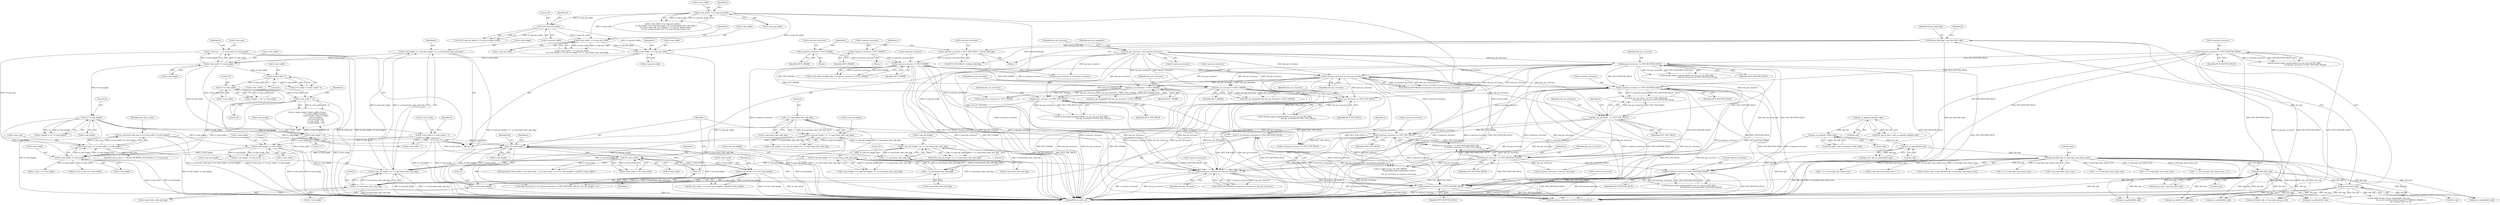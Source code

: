 digraph "0_FFmpeg_29ffeef5e73b8f41ff3a3f2242d356759c66f91f@API" {
"1001973" [label="(Call,av_assert1(h->mb_num == h->mb_width * h->mb_height))"];
"1001974" [label="(Call,h->mb_num == h->mb_width * h->mb_height)"];
"1000675" [label="(Call,h->mb_num    = h->mb_width * h->mb_height)"];
"1000679" [label="(Call,h->mb_width * h->mb_height)"];
"1000649" [label="(Call,h->mb_width  = h->sps.mb_width)"];
"1000610" [label="(Call,h->mb_width  != h->sps.mb_width)"];
"1000398" [label="(Call,h->mb_width  != h->sps.mb_width)"];
"1000541" [label="(Call,16*h->sps.mb_width)"];
"1000658" [label="(Call,h->mb_height = h->sps.mb_height * (2 - h->sps.frame_mbs_only_flag))"];
"1000662" [label="(Call,h->sps.mb_height * (2 - h->sps.frame_mbs_only_flag))"];
"1000623" [label="(Call,h->sps.mb_height * (2 - h->sps.frame_mbs_only_flag))"];
"1000557" [label="(Call,h->sps.mb_height * (2 - h->sps.frame_mbs_only_flag))"];
"1000412" [label="(Call,h->sps.mb_height * (2 - h->sps.frame_mbs_only_flag))"];
"1000418" [label="(Call,2 - h->sps.frame_mbs_only_flag)"];
"1000563" [label="(Call,2 - h->sps.frame_mbs_only_flag)"];
"1000629" [label="(Call,2 - h->sps.frame_mbs_only_flag)"];
"1000668" [label="(Call,2 - h->sps.frame_mbs_only_flag)"];
"1001978" [label="(Call,h->mb_width * h->mb_height)"];
"1001677" [label="(Call,h->mb_width  * 16)"];
"1000719" [label="(Call,16 * h->mb_width)"];
"1000699" [label="(Call,h->mb_width * 4)"];
"1000728" [label="(Call,16 * h->mb_height)"];
"1001896" [label="(Call,h->mb_height * h->mb_stride)"];
"1001682" [label="(Call,h->mb_height * 16)"];
"1000686" [label="(Call,h->mb_stride = h->mb_width + 1)"];
"1001850" [label="(Call,i<h->mb_height)"];
"1001855" [label="(Call,i++)"];
"1001862" [label="(Call,i*h->mb_stride)"];
"1001870" [label="(Call,h->mb_stride - (i+1==h->mb_height))"];
"1001874" [label="(Call,i+1==h->mb_height)"];
"1001843" [label="(Call,i = (h->picture_structure == PICT_BOTTOM_FIELD))"];
"1001845" [label="(Call,h->picture_structure == PICT_BOTTOM_FIELD)"];
"1001387" [label="(Call,h->picture_structure == PICT_BOTTOM_FIELD)"];
"1001115" [label="(Call,h->picture_structure != PICT_FRAME)"];
"1001043" [label="(Call,h->picture_structure = PICT_FRAME)"];
"1001097" [label="(Call,h->picture_structure = PICT_FRAME)"];
"1001088" [label="(Call,h->picture_structure = PICT_TOP_FIELD + bottom_field_flag)"];
"1001081" [label="(Call,bottom_field_flag = get_bits1(&h->gb))"];
"1001083" [label="(Call,get_bits1(&h->gb))"];
"1001073" [label="(Call,get_bits1(&h->gb))"];
"1000997" [label="(Call,get_bits(&h->gb, h->sps.log2_max_frame_num))"];
"1000300" [label="(Call,get_ue_golomb(&h->gb))"];
"1000230" [label="(Call,get_ue_golomb_31(&h->gb))"];
"1000168" [label="(Call,get_ue_golomb_long(&h->gb))"];
"1001321" [label="(Call,h->picture_structure == last_pic_structure)"];
"1001017" [label="(Call,last_pic_structure = h0->picture_structure)"];
"1001313" [label="(Call,last_pic_structure == PICT_BOTTOM_FIELD)"];
"1000218" [label="(Call,h->picture_structure == PICT_BOTTOM_FIELD)"];
"1001743" [label="(Call,h->picture_structure == last_pic_structure)"];
"1001396" [label="(Call,h->picture_structure == PICT_TOP_FIELD)"];
"1001384" [label="(Call,last_pic_structure   == PICT_TOP_FIELD)"];
"1001331" [label="(Call,last_pic_structure != PICT_FRAME)"];
"1001363" [label="(Call,last_pic_structure != PICT_FRAME)"];
"1001343" [label="(Call,last_pic_structure == PICT_TOP_FIELD)"];
"1001393" [label="(Call,last_pic_structure   == PICT_BOTTOM_FIELD)"];
"1001375" [label="(Call,last_pic_structure == PICT_TOP_FIELD)"];
"1001781" [label="(Call,h0->picture_structure==PICT_BOTTOM_FIELD)"];
"1001096" [label="(Block,)"];
"1001208" [label="(Call,1 << h->sps.log2_max_frame_num)"];
"1001677" [label="(Call,h->mb_width  * 16)"];
"1000720" [label="(Literal,16)"];
"1000695" [label="(Call,h->b_stride = h->mb_width * 4)"];
"1001082" [label="(Identifier,bottom_field_flag)"];
"1002195" [label="(Call,get_se_golomb(&h->gb))"];
"1001982" [label="(Call,h->mb_height)"];
"1001084" [label="(Call,&h->gb)"];
"1000997" [label="(Call,get_bits(&h->gb, h->sps.log2_max_frame_num))"];
"1000542" [label="(Literal,16)"];
"1001104" [label="(Identifier,h)"];
"1002411" [label="(Call,ff_h264_decode_ref_pic_marking(h0, &h->gb,\n                                             !(h->avctx->active_thread_type & FF_THREAD_FRAME) ||\n                                             h0->current_slice == 0))"];
"1001979" [label="(Call,h->mb_width)"];
"1000690" [label="(Call,h->mb_width + 1)"];
"1000662" [label="(Call,h->sps.mb_height * (2 - h->sps.frame_mbs_only_flag))"];
"1000621" [label="(Identifier,h)"];
"1001044" [label="(Call,h->picture_structure)"];
"1001437" [label="(Call,h->picture_structure = last_pic_structure)"];
"1000649" [label="(Call,h->mb_width  = h->sps.mb_width)"];
"1000660" [label="(Identifier,h)"];
"1000558" [label="(Call,h->sps.mb_height)"];
"1002109" [label="(Call,h->sps.log2_max_frame_num + 1)"];
"1001129" [label="(Call,last_pic_structure != h->picture_structure)"];
"1001344" [label="(Identifier,last_pic_structure)"];
"1001744" [label="(Call,h->picture_structure)"];
"1000998" [label="(Call,&h->gb)"];
"1000610" [label="(Call,h->mb_width  != h->sps.mb_width)"];
"1001317" [label="(Call,!FIELD_PICTURE(h) || h->picture_structure == last_pic_structure)"];
"1001325" [label="(Identifier,last_pic_structure)"];
"1000663" [label="(Call,h->sps.mb_height)"];
"1001857" [label="(Call,memset(h->slice_table + i*h->mb_stride, -1, (h->mb_stride - (i+1==h->mb_height)) * sizeof(*h->slice_table)))"];
"1001385" [label="(Identifier,last_pic_structure)"];
"1000624" [label="(Call,h->sps.mb_height)"];
"1001092" [label="(Call,PICT_TOP_FIELD + bottom_field_flag)"];
"1001686" [label="(Literal,16)"];
"1000688" [label="(Identifier,h)"];
"1001743" [label="(Call,h->picture_structure == last_pic_structure)"];
"1001305" [label="(Call,ff_thread_report_progress(&h0->cur_pic_ptr->tf, INT_MAX,\n                                           last_pic_structure == PICT_BOTTOM_FIELD))"];
"1001314" [label="(Identifier,last_pic_structure)"];
"1000609" [label="(Call,h->mb_width  != h->sps.mb_width\n                     || h->mb_height != h->sps.mb_height * (2 - h->sps.frame_mbs_only_flag))"];
"1000683" [label="(Call,h->mb_height)"];
"1001113" [label="(Identifier,h)"];
"1001088" [label="(Call,h->picture_structure = PICT_TOP_FIELD + bottom_field_flag)"];
"1000408" [label="(Call,h->mb_height != h->sps.mb_height * (2 - h->sps.frame_mbs_only_flag))"];
"1000218" [label="(Call,h->picture_structure == PICT_BOTTOM_FIELD)"];
"1001896" [label="(Call,h->mb_height * h->mb_stride)"];
"1001844" [label="(Identifier,i)"];
"1000729" [label="(Literal,16)"];
"1001083" [label="(Call,get_bits1(&h->gb))"];
"1001973" [label="(Call,av_assert1(h->mb_num == h->mb_width * h->mb_height))"];
"1000301" [label="(Call,&h->gb)"];
"1000659" [label="(Call,h->mb_height)"];
"1000298" [label="(Call,pps_id = get_ue_golomb(&h->gb))"];
"1000169" [label="(Call,&h->gb)"];
"1000398" [label="(Call,h->mb_width  != h->sps.mb_width)"];
"1001878" [label="(Call,h->mb_height)"];
"1001313" [label="(Call,last_pic_structure == PICT_BOTTOM_FIELD)"];
"1000397" [label="(Call,h->mb_width  != h->sps.mb_width ||\n            h->mb_height != h->sps.mb_height * (2 - h->sps.frame_mbs_only_flag) ||\n            h->avctx->bits_per_raw_sample != h->sps.bit_depth_luma ||\n            h->cur_chroma_format_idc != h->sps.chroma_format_idc)"];
"1002058" [label="(Call,h->mb_y < h->mb_height)"];
"1001363" [label="(Call,last_pic_structure != PICT_FRAME)"];
"1003331" [label="(Call,h->picture_structure == PICT_TOP_FIELD)"];
"1002066" [label="(Call,h->picture_structure == PICT_FRAME)"];
"1000614" [label="(Call,h->sps.mb_width)"];
"1002017" [label="(Call,first_mb_in_slice % h->mb_width)"];
"1001875" [label="(Call,i+1)"];
"1003435" [label="(MethodReturn,static int)"];
"1000993" [label="(Call,h->frame_num = get_bits(&h->gb, h->sps.log2_max_frame_num))"];
"1001111" [label="(Call,h->mb_field_decoding_flag = h->picture_structure != PICT_FRAME)"];
"1001846" [label="(Call,h->picture_structure)"];
"1001785" [label="(Identifier,PICT_BOTTOM_FIELD)"];
"1001080" [label="(Block,)"];
"1001850" [label="(Call,i<h->mb_height)"];
"1001321" [label="(Call,h->picture_structure == last_pic_structure)"];
"1001328" [label="(Call,!last_pic_droppable && last_pic_structure != PICT_FRAME)"];
"1000724" [label="(Call,h->height = 16 * h->mb_height)"];
"1001897" [label="(Call,h->mb_height)"];
"1001397" [label="(Call,h->picture_structure)"];
"1001903" [label="(Literal,1)"];
"1001842" [label="(ControlStructure,for(i = (h->picture_structure == PICT_BOTTOM_FIELD); i<h->mb_height; i++))"];
"1001781" [label="(Call,h0->picture_structure==PICT_BOTTOM_FIELD)"];
"1001101" [label="(Identifier,PICT_FRAME)"];
"1001479" [label="(Call,1 << h->sps.log2_max_frame_num)"];
"1001989" [label="(Identifier,first_mb_in_slice)"];
"1000653" [label="(Call,h->sps.mb_width)"];
"1001331" [label="(Call,last_pic_structure != PICT_FRAME)"];
"1001392" [label="(Call,last_pic_structure   == PICT_BOTTOM_FIELD &&\n                           h->picture_structure == PICT_TOP_FIELD)"];
"1001858" [label="(Call,h->slice_table + i*h->mb_stride)"];
"1001386" [label="(Identifier,PICT_TOP_FIELD)"];
"1000619" [label="(Call,h->mb_height != h->sps.mb_height * (2 - h->sps.frame_mbs_only_flag))"];
"1000631" [label="(Call,h->sps.frame_mbs_only_flag)"];
"1001343" [label="(Call,last_pic_structure == PICT_TOP_FIELD)"];
"1002122" [label="(Call,get_ue_golomb(&h->gb))"];
"1001388" [label="(Call,h->picture_structure)"];
"1000127" [label="(Block,)"];
"1000413" [label="(Call,h->sps.mb_height)"];
"1000670" [label="(Call,h->sps.frame_mbs_only_flag)"];
"1001683" [label="(Call,h->mb_height)"];
"1001852" [label="(Call,h->mb_height)"];
"1001002" [label="(Call,h->sps.log2_max_frame_num)"];
"1000402" [label="(Call,h->sps.mb_width)"];
"1000668" [label="(Call,2 - h->sps.frame_mbs_only_flag)"];
"1000719" [label="(Call,16 * h->mb_width)"];
"1000399" [label="(Call,h->mb_width)"];
"1000540" [label="(Call,16*h->sps.mb_width != h->avctx->coded_width)"];
"1001884" [label="(Identifier,h)"];
"1000230" [label="(Call,get_ue_golomb_31(&h->gb))"];
"1001023" [label="(Identifier,last_pic_droppable)"];
"1001377" [label="(Identifier,PICT_TOP_FIELD)"];
"1001322" [label="(Call,h->picture_structure)"];
"1001739" [label="(Call,!FIELD_PICTURE(h) || h->picture_structure == last_pic_structure)"];
"1001911" [label="(Identifier,h0)"];
"1000611" [label="(Call,h->mb_width)"];
"1001119" [label="(Identifier,PICT_FRAME)"];
"1000679" [label="(Call,h->mb_width * h->mb_height)"];
"1001396" [label="(Call,h->picture_structure == PICT_TOP_FIELD)"];
"1001773" [label="(Call,ff_thread_report_progress(&h0->cur_pic_ptr->tf, INT_MAX,\n                                              h0->picture_structure==PICT_BOTTOM_FIELD))"];
"1001782" [label="(Call,h0->picture_structure)"];
"1001395" [label="(Identifier,PICT_BOTTOM_FIELD)"];
"1001864" [label="(Call,h->mb_stride)"];
"1000658" [label="(Call,h->mb_height = h->sps.mb_height * (2 - h->sps.frame_mbs_only_flag))"];
"1000677" [label="(Identifier,h)"];
"1000630" [label="(Literal,2)"];
"1001097" [label="(Call,h->picture_structure = PICT_FRAME)"];
"1000550" [label="(Identifier,h)"];
"1001018" [label="(Identifier,last_pic_structure)"];
"1001870" [label="(Call,h->mb_stride - (i+1==h->mb_height))"];
"1000669" [label="(Literal,2)"];
"1000623" [label="(Call,h->sps.mb_height * (2 - h->sps.frame_mbs_only_flag))"];
"1001043" [label="(Call,h->picture_structure = PICT_FRAME)"];
"1001398" [label="(Identifier,h)"];
"1001849" [label="(Identifier,PICT_BOTTOM_FIELD)"];
"1001856" [label="(Identifier,i)"];
"1001391" [label="(Identifier,PICT_BOTTOM_FIELD)"];
"1001871" [label="(Call,h->mb_stride)"];
"1000219" [label="(Call,h->picture_structure)"];
"1001375" [label="(Call,last_pic_structure == PICT_TOP_FIELD)"];
"1001987" [label="(Call,first_mb_in_slice << FIELD_OR_MBAFF_PICTURE(h) >= h->mb_num)"];
"1000686" [label="(Call,h->mb_stride = h->mb_width + 1)"];
"1001360" [label="(Call,!last_pic_droppable && last_pic_structure != PICT_FRAME)"];
"1000700" [label="(Call,h->mb_width)"];
"1001862" [label="(Call,i*h->mb_stride)"];
"1002502" [label="(Call,get_ue_golomb_31(&h->gb))"];
"1001400" [label="(Identifier,PICT_TOP_FIELD)"];
"1000730" [label="(Call,h->mb_height)"];
"1001017" [label="(Call,last_pic_structure = h0->picture_structure)"];
"1000728" [label="(Call,16 * h->mb_height)"];
"1001895" [label="(Call,h->mb_height * h->mb_stride - 1)"];
"1001860" [label="(Identifier,h)"];
"1002538" [label="(Call,get_se_golomb(&h->gb))"];
"1001333" [label="(Identifier,PICT_FRAME)"];
"1000166" [label="(Call,first_mb_in_slice = get_ue_golomb_long(&h->gb))"];
"1000412" [label="(Call,h->sps.mb_height * (2 - h->sps.frame_mbs_only_flag))"];
"1000418" [label="(Call,2 - h->sps.frame_mbs_only_flag)"];
"1001684" [label="(Identifier,h)"];
"1001869" [label="(Call,(h->mb_stride - (i+1==h->mb_height)) * sizeof(*h->slice_table))"];
"1001843" [label="(Call,i = (h->picture_structure == PICT_BOTTOM_FIELD))"];
"1001747" [label="(Identifier,last_pic_structure)"];
"1001115" [label="(Call,h->picture_structure != PICT_FRAME)"];
"1001845" [label="(Call,h->picture_structure == PICT_BOTTOM_FIELD)"];
"1001089" [label="(Call,h->picture_structure)"];
"1000543" [label="(Call,h->sps.mb_width)"];
"1001393" [label="(Call,last_pic_structure   == PICT_BOTTOM_FIELD)"];
"1002140" [label="(Call,get_bits(&h->gb, h->sps.log2_max_poc_lsb))"];
"1000541" [label="(Call,16*h->sps.mb_width)"];
"1001855" [label="(Call,i++)"];
"1001071" [label="(Call,field_pic_flag = get_bits1(&h->gb))"];
"1000675" [label="(Call,h->mb_num    = h->mb_width * h->mb_height)"];
"1000300" [label="(Call,get_ue_golomb(&h->gb))"];
"1001556" [label="(Call,1 << h->sps.log2_max_frame_num)"];
"1001073" [label="(Call,get_bits1(&h->gb))"];
"1002083" [label="(Call,1 << h->sps.log2_max_frame_num)"];
"1000721" [label="(Call,h->mb_width)"];
"1001090" [label="(Identifier,h)"];
"1001387" [label="(Call,h->picture_structure == PICT_BOTTOM_FIELD)"];
"1001394" [label="(Identifier,last_pic_structure)"];
"1001384" [label="(Call,last_pic_structure   == PICT_TOP_FIELD)"];
"1001116" [label="(Call,h->picture_structure)"];
"1001081" [label="(Call,bottom_field_flag = get_bits1(&h->gb))"];
"1000555" [label="(Call,16*h->sps.mb_height * (2 - h->sps.frame_mbs_only_flag))"];
"1001974" [label="(Call,h->mb_num == h->mb_width * h->mb_height)"];
"1000420" [label="(Call,h->sps.frame_mbs_only_flag)"];
"1001641" [label="(Call,av_image_copy(h->short_ref[0]->f.data,\n                                  h->short_ref[0]->f.linesize,\n                                  (const uint8_t **)prev->f.data,\n                                  prev->f.linesize,\n                                  h->avctx->pix_fmt,\n                                  h->mb_width  * 16,\n                                  h->mb_height * 16))"];
"1001042" [label="(Block,)"];
"1000699" [label="(Call,h->mb_width * 4)"];
"1000231" [label="(Call,&h->gb)"];
"1000557" [label="(Call,h->sps.mb_height * (2 - h->sps.frame_mbs_only_flag))"];
"1001389" [label="(Identifier,h)"];
"1001098" [label="(Call,h->picture_structure)"];
"1000228" [label="(Call,slice_type = get_ue_golomb_31(&h->gb))"];
"1001365" [label="(Identifier,PICT_FRAME)"];
"1001975" [label="(Call,h->mb_num)"];
"1001863" [label="(Identifier,i)"];
"1002107" [label="(Call,1 << (h->sps.log2_max_frame_num + 1))"];
"1001376" [label="(Identifier,last_pic_structure)"];
"1001978" [label="(Call,h->mb_width * h->mb_height)"];
"1000680" [label="(Call,h->mb_width)"];
"1000687" [label="(Call,h->mb_stride)"];
"1001874" [label="(Call,i+1==h->mb_height)"];
"1000715" [label="(Call,h->width  = 16 * h->mb_width)"];
"1001851" [label="(Identifier,i)"];
"1000676" [label="(Call,h->mb_num)"];
"1001364" [label="(Identifier,last_pic_structure)"];
"1000210" [label="(Call,ff_thread_report_progress(&h->cur_pic_ptr->tf, INT_MAX,\n                                          h->picture_structure == PICT_BOTTOM_FIELD))"];
"1000410" [label="(Identifier,h)"];
"1000563" [label="(Call,2 - h->sps.frame_mbs_only_flag)"];
"1000222" [label="(Identifier,PICT_BOTTOM_FIELD)"];
"1000703" [label="(Literal,4)"];
"1001074" [label="(Call,&h->gb)"];
"1001682" [label="(Call,h->mb_height * 16)"];
"1001047" [label="(Identifier,PICT_FRAME)"];
"1001367" [label="(Call,ff_thread_report_progress(&h0->cur_pic_ptr->tf, INT_MAX,\n                                                   last_pic_structure == PICT_TOP_FIELD))"];
"1000650" [label="(Call,h->mb_width)"];
"1001402" [label="(Call,av_log(h->avctx, AV_LOG_ERROR,\n                               \"Invalid field mode combination %d/%d\n\",\n                               last_pic_structure, h->picture_structure))"];
"1002248" [label="(Call,get_ue_golomb(&h->gb))"];
"1001335" [label="(Call,ff_thread_report_progress(&h0->cur_pic_ptr->tf, INT_MAX,\n                                               last_pic_structure == PICT_TOP_FIELD))"];
"1002039" [label="(Call,h->picture_structure == PICT_BOTTOM_FIELD)"];
"1000419" [label="(Literal,2)"];
"1000629" [label="(Call,2 - h->sps.frame_mbs_only_flag)"];
"1001332" [label="(Identifier,last_pic_structure)"];
"1001681" [label="(Literal,16)"];
"1001900" [label="(Call,h->mb_stride)"];
"1001678" [label="(Call,h->mb_width)"];
"1000168" [label="(Call,get_ue_golomb_long(&h->gb))"];
"1001383" [label="(Call,last_pic_structure   == PICT_TOP_FIELD &&\n                           h->picture_structure == PICT_BOTTOM_FIELD)"];
"1000697" [label="(Identifier,h)"];
"1000564" [label="(Literal,2)"];
"1001315" [label="(Identifier,PICT_BOTTOM_FIELD)"];
"1001019" [label="(Call,h0->picture_structure)"];
"1000565" [label="(Call,h->sps.frame_mbs_only_flag)"];
"1001345" [label="(Identifier,PICT_TOP_FIELD)"];
"1001973" -> "1000127"  [label="AST: "];
"1001973" -> "1001974"  [label="CFG: "];
"1001974" -> "1001973"  [label="AST: "];
"1001989" -> "1001973"  [label="CFG: "];
"1001973" -> "1003435"  [label="DDG: h->mb_num == h->mb_width * h->mb_height"];
"1001973" -> "1003435"  [label="DDG: av_assert1(h->mb_num == h->mb_width * h->mb_height)"];
"1001974" -> "1001973"  [label="DDG: h->mb_num"];
"1001974" -> "1001973"  [label="DDG: h->mb_width * h->mb_height"];
"1001974" -> "1001978"  [label="CFG: "];
"1001975" -> "1001974"  [label="AST: "];
"1001978" -> "1001974"  [label="AST: "];
"1001974" -> "1003435"  [label="DDG: h->mb_width * h->mb_height"];
"1000675" -> "1001974"  [label="DDG: h->mb_num"];
"1001978" -> "1001974"  [label="DDG: h->mb_width"];
"1001978" -> "1001974"  [label="DDG: h->mb_height"];
"1001974" -> "1001987"  [label="DDG: h->mb_num"];
"1000675" -> "1000127"  [label="AST: "];
"1000675" -> "1000679"  [label="CFG: "];
"1000676" -> "1000675"  [label="AST: "];
"1000679" -> "1000675"  [label="AST: "];
"1000688" -> "1000675"  [label="CFG: "];
"1000675" -> "1003435"  [label="DDG: h->mb_num"];
"1000675" -> "1003435"  [label="DDG: h->mb_width * h->mb_height"];
"1000679" -> "1000675"  [label="DDG: h->mb_width"];
"1000679" -> "1000675"  [label="DDG: h->mb_height"];
"1000679" -> "1000683"  [label="CFG: "];
"1000680" -> "1000679"  [label="AST: "];
"1000683" -> "1000679"  [label="AST: "];
"1000649" -> "1000679"  [label="DDG: h->mb_width"];
"1000658" -> "1000679"  [label="DDG: h->mb_height"];
"1000679" -> "1000686"  [label="DDG: h->mb_width"];
"1000679" -> "1000690"  [label="DDG: h->mb_width"];
"1000679" -> "1000699"  [label="DDG: h->mb_width"];
"1000679" -> "1000728"  [label="DDG: h->mb_height"];
"1000649" -> "1000127"  [label="AST: "];
"1000649" -> "1000653"  [label="CFG: "];
"1000650" -> "1000649"  [label="AST: "];
"1000653" -> "1000649"  [label="AST: "];
"1000660" -> "1000649"  [label="CFG: "];
"1000649" -> "1003435"  [label="DDG: h->sps.mb_width"];
"1000610" -> "1000649"  [label="DDG: h->sps.mb_width"];
"1000398" -> "1000649"  [label="DDG: h->sps.mb_width"];
"1000541" -> "1000649"  [label="DDG: h->sps.mb_width"];
"1000610" -> "1000609"  [label="AST: "];
"1000610" -> "1000614"  [label="CFG: "];
"1000611" -> "1000610"  [label="AST: "];
"1000614" -> "1000610"  [label="AST: "];
"1000621" -> "1000610"  [label="CFG: "];
"1000609" -> "1000610"  [label="CFG: "];
"1000610" -> "1000609"  [label="DDG: h->mb_width"];
"1000610" -> "1000609"  [label="DDG: h->sps.mb_width"];
"1000398" -> "1000610"  [label="DDG: h->mb_width"];
"1000541" -> "1000610"  [label="DDG: h->sps.mb_width"];
"1000398" -> "1000397"  [label="AST: "];
"1000398" -> "1000402"  [label="CFG: "];
"1000399" -> "1000398"  [label="AST: "];
"1000402" -> "1000398"  [label="AST: "];
"1000410" -> "1000398"  [label="CFG: "];
"1000397" -> "1000398"  [label="CFG: "];
"1000398" -> "1003435"  [label="DDG: h->sps.mb_width"];
"1000398" -> "1003435"  [label="DDG: h->mb_width"];
"1000398" -> "1000397"  [label="DDG: h->mb_width"];
"1000398" -> "1000397"  [label="DDG: h->sps.mb_width"];
"1000398" -> "1000541"  [label="DDG: h->sps.mb_width"];
"1000541" -> "1000540"  [label="AST: "];
"1000541" -> "1000543"  [label="CFG: "];
"1000542" -> "1000541"  [label="AST: "];
"1000543" -> "1000541"  [label="AST: "];
"1000550" -> "1000541"  [label="CFG: "];
"1000541" -> "1000540"  [label="DDG: 16"];
"1000541" -> "1000540"  [label="DDG: h->sps.mb_width"];
"1000658" -> "1000127"  [label="AST: "];
"1000658" -> "1000662"  [label="CFG: "];
"1000659" -> "1000658"  [label="AST: "];
"1000662" -> "1000658"  [label="AST: "];
"1000677" -> "1000658"  [label="CFG: "];
"1000658" -> "1003435"  [label="DDG: h->sps.mb_height * (2 - h->sps.frame_mbs_only_flag)"];
"1000662" -> "1000658"  [label="DDG: h->sps.mb_height"];
"1000662" -> "1000658"  [label="DDG: 2 - h->sps.frame_mbs_only_flag"];
"1000662" -> "1000668"  [label="CFG: "];
"1000663" -> "1000662"  [label="AST: "];
"1000668" -> "1000662"  [label="AST: "];
"1000662" -> "1003435"  [label="DDG: h->sps.mb_height"];
"1000662" -> "1003435"  [label="DDG: 2 - h->sps.frame_mbs_only_flag"];
"1000623" -> "1000662"  [label="DDG: h->sps.mb_height"];
"1000557" -> "1000662"  [label="DDG: h->sps.mb_height"];
"1000412" -> "1000662"  [label="DDG: h->sps.mb_height"];
"1000668" -> "1000662"  [label="DDG: 2"];
"1000668" -> "1000662"  [label="DDG: h->sps.frame_mbs_only_flag"];
"1000623" -> "1000619"  [label="AST: "];
"1000623" -> "1000629"  [label="CFG: "];
"1000624" -> "1000623"  [label="AST: "];
"1000629" -> "1000623"  [label="AST: "];
"1000619" -> "1000623"  [label="CFG: "];
"1000623" -> "1000619"  [label="DDG: h->sps.mb_height"];
"1000623" -> "1000619"  [label="DDG: 2 - h->sps.frame_mbs_only_flag"];
"1000557" -> "1000623"  [label="DDG: h->sps.mb_height"];
"1000629" -> "1000623"  [label="DDG: 2"];
"1000629" -> "1000623"  [label="DDG: h->sps.frame_mbs_only_flag"];
"1000557" -> "1000555"  [label="AST: "];
"1000557" -> "1000563"  [label="CFG: "];
"1000558" -> "1000557"  [label="AST: "];
"1000563" -> "1000557"  [label="AST: "];
"1000555" -> "1000557"  [label="CFG: "];
"1000557" -> "1000555"  [label="DDG: h->sps.mb_height"];
"1000557" -> "1000555"  [label="DDG: 2 - h->sps.frame_mbs_only_flag"];
"1000412" -> "1000557"  [label="DDG: h->sps.mb_height"];
"1000563" -> "1000557"  [label="DDG: 2"];
"1000563" -> "1000557"  [label="DDG: h->sps.frame_mbs_only_flag"];
"1000412" -> "1000408"  [label="AST: "];
"1000412" -> "1000418"  [label="CFG: "];
"1000413" -> "1000412"  [label="AST: "];
"1000418" -> "1000412"  [label="AST: "];
"1000408" -> "1000412"  [label="CFG: "];
"1000412" -> "1003435"  [label="DDG: h->sps.mb_height"];
"1000412" -> "1003435"  [label="DDG: 2 - h->sps.frame_mbs_only_flag"];
"1000412" -> "1000408"  [label="DDG: h->sps.mb_height"];
"1000412" -> "1000408"  [label="DDG: 2 - h->sps.frame_mbs_only_flag"];
"1000418" -> "1000412"  [label="DDG: 2"];
"1000418" -> "1000412"  [label="DDG: h->sps.frame_mbs_only_flag"];
"1000418" -> "1000420"  [label="CFG: "];
"1000419" -> "1000418"  [label="AST: "];
"1000420" -> "1000418"  [label="AST: "];
"1000418" -> "1003435"  [label="DDG: h->sps.frame_mbs_only_flag"];
"1000418" -> "1000563"  [label="DDG: h->sps.frame_mbs_only_flag"];
"1000418" -> "1000668"  [label="DDG: h->sps.frame_mbs_only_flag"];
"1000563" -> "1000565"  [label="CFG: "];
"1000564" -> "1000563"  [label="AST: "];
"1000565" -> "1000563"  [label="AST: "];
"1000563" -> "1000629"  [label="DDG: h->sps.frame_mbs_only_flag"];
"1000563" -> "1000668"  [label="DDG: h->sps.frame_mbs_only_flag"];
"1000629" -> "1000631"  [label="CFG: "];
"1000630" -> "1000629"  [label="AST: "];
"1000631" -> "1000629"  [label="AST: "];
"1000629" -> "1000668"  [label="DDG: h->sps.frame_mbs_only_flag"];
"1000668" -> "1000670"  [label="CFG: "];
"1000669" -> "1000668"  [label="AST: "];
"1000670" -> "1000668"  [label="AST: "];
"1000668" -> "1003435"  [label="DDG: h->sps.frame_mbs_only_flag"];
"1001978" -> "1001982"  [label="CFG: "];
"1001979" -> "1001978"  [label="AST: "];
"1001982" -> "1001978"  [label="AST: "];
"1001978" -> "1003435"  [label="DDG: h->mb_height"];
"1001978" -> "1003435"  [label="DDG: h->mb_width"];
"1001677" -> "1001978"  [label="DDG: h->mb_width"];
"1000719" -> "1001978"  [label="DDG: h->mb_width"];
"1000728" -> "1001978"  [label="DDG: h->mb_height"];
"1001896" -> "1001978"  [label="DDG: h->mb_height"];
"1001850" -> "1001978"  [label="DDG: h->mb_height"];
"1001978" -> "1002017"  [label="DDG: h->mb_width"];
"1001978" -> "1002058"  [label="DDG: h->mb_height"];
"1001677" -> "1001641"  [label="AST: "];
"1001677" -> "1001681"  [label="CFG: "];
"1001678" -> "1001677"  [label="AST: "];
"1001681" -> "1001677"  [label="AST: "];
"1001684" -> "1001677"  [label="CFG: "];
"1001677" -> "1003435"  [label="DDG: h->mb_width"];
"1001677" -> "1001641"  [label="DDG: h->mb_width"];
"1001677" -> "1001641"  [label="DDG: 16"];
"1000719" -> "1001677"  [label="DDG: h->mb_width"];
"1000719" -> "1000715"  [label="AST: "];
"1000719" -> "1000721"  [label="CFG: "];
"1000720" -> "1000719"  [label="AST: "];
"1000721" -> "1000719"  [label="AST: "];
"1000715" -> "1000719"  [label="CFG: "];
"1000719" -> "1003435"  [label="DDG: h->mb_width"];
"1000719" -> "1000715"  [label="DDG: 16"];
"1000719" -> "1000715"  [label="DDG: h->mb_width"];
"1000699" -> "1000719"  [label="DDG: h->mb_width"];
"1000699" -> "1000695"  [label="AST: "];
"1000699" -> "1000703"  [label="CFG: "];
"1000700" -> "1000699"  [label="AST: "];
"1000703" -> "1000699"  [label="AST: "];
"1000695" -> "1000699"  [label="CFG: "];
"1000699" -> "1000695"  [label="DDG: h->mb_width"];
"1000699" -> "1000695"  [label="DDG: 4"];
"1000728" -> "1000724"  [label="AST: "];
"1000728" -> "1000730"  [label="CFG: "];
"1000729" -> "1000728"  [label="AST: "];
"1000730" -> "1000728"  [label="AST: "];
"1000724" -> "1000728"  [label="CFG: "];
"1000728" -> "1003435"  [label="DDG: h->mb_height"];
"1000728" -> "1000724"  [label="DDG: 16"];
"1000728" -> "1000724"  [label="DDG: h->mb_height"];
"1000728" -> "1001682"  [label="DDG: h->mb_height"];
"1000728" -> "1001850"  [label="DDG: h->mb_height"];
"1000728" -> "1001896"  [label="DDG: h->mb_height"];
"1001896" -> "1001895"  [label="AST: "];
"1001896" -> "1001900"  [label="CFG: "];
"1001897" -> "1001896"  [label="AST: "];
"1001900" -> "1001896"  [label="AST: "];
"1001903" -> "1001896"  [label="CFG: "];
"1001896" -> "1003435"  [label="DDG: h->mb_height"];
"1001896" -> "1003435"  [label="DDG: h->mb_stride"];
"1001896" -> "1001895"  [label="DDG: h->mb_height"];
"1001896" -> "1001895"  [label="DDG: h->mb_stride"];
"1001682" -> "1001896"  [label="DDG: h->mb_height"];
"1000686" -> "1001896"  [label="DDG: h->mb_stride"];
"1001682" -> "1001641"  [label="AST: "];
"1001682" -> "1001686"  [label="CFG: "];
"1001683" -> "1001682"  [label="AST: "];
"1001686" -> "1001682"  [label="AST: "];
"1001641" -> "1001682"  [label="CFG: "];
"1001682" -> "1003435"  [label="DDG: h->mb_height"];
"1001682" -> "1001641"  [label="DDG: h->mb_height"];
"1001682" -> "1001641"  [label="DDG: 16"];
"1001682" -> "1001850"  [label="DDG: h->mb_height"];
"1000686" -> "1000127"  [label="AST: "];
"1000686" -> "1000690"  [label="CFG: "];
"1000687" -> "1000686"  [label="AST: "];
"1000690" -> "1000686"  [label="AST: "];
"1000697" -> "1000686"  [label="CFG: "];
"1000686" -> "1003435"  [label="DDG: h->mb_width + 1"];
"1000686" -> "1003435"  [label="DDG: h->mb_stride"];
"1000686" -> "1001862"  [label="DDG: h->mb_stride"];
"1001850" -> "1001842"  [label="AST: "];
"1001850" -> "1001852"  [label="CFG: "];
"1001851" -> "1001850"  [label="AST: "];
"1001852" -> "1001850"  [label="AST: "];
"1001860" -> "1001850"  [label="CFG: "];
"1001911" -> "1001850"  [label="CFG: "];
"1001850" -> "1003435"  [label="DDG: i<h->mb_height"];
"1001850" -> "1003435"  [label="DDG: i"];
"1001850" -> "1003435"  [label="DDG: h->mb_height"];
"1001855" -> "1001850"  [label="DDG: i"];
"1001843" -> "1001850"  [label="DDG: i"];
"1001874" -> "1001850"  [label="DDG: h->mb_height"];
"1001850" -> "1001862"  [label="DDG: i"];
"1001850" -> "1001874"  [label="DDG: h->mb_height"];
"1001855" -> "1001842"  [label="AST: "];
"1001855" -> "1001856"  [label="CFG: "];
"1001856" -> "1001855"  [label="AST: "];
"1001851" -> "1001855"  [label="CFG: "];
"1001862" -> "1001855"  [label="DDG: i"];
"1001862" -> "1001858"  [label="AST: "];
"1001862" -> "1001864"  [label="CFG: "];
"1001863" -> "1001862"  [label="AST: "];
"1001864" -> "1001862"  [label="AST: "];
"1001858" -> "1001862"  [label="CFG: "];
"1001862" -> "1001857"  [label="DDG: i"];
"1001862" -> "1001857"  [label="DDG: h->mb_stride"];
"1001862" -> "1001858"  [label="DDG: i"];
"1001862" -> "1001858"  [label="DDG: h->mb_stride"];
"1001870" -> "1001862"  [label="DDG: h->mb_stride"];
"1001862" -> "1001870"  [label="DDG: h->mb_stride"];
"1001862" -> "1001874"  [label="DDG: i"];
"1001862" -> "1001875"  [label="DDG: i"];
"1001870" -> "1001869"  [label="AST: "];
"1001870" -> "1001874"  [label="CFG: "];
"1001871" -> "1001870"  [label="AST: "];
"1001874" -> "1001870"  [label="AST: "];
"1001884" -> "1001870"  [label="CFG: "];
"1001870" -> "1003435"  [label="DDG: h->mb_stride"];
"1001870" -> "1003435"  [label="DDG: i+1==h->mb_height"];
"1001870" -> "1001869"  [label="DDG: h->mb_stride"];
"1001870" -> "1001869"  [label="DDG: i+1==h->mb_height"];
"1001874" -> "1001870"  [label="DDG: i+1"];
"1001874" -> "1001870"  [label="DDG: h->mb_height"];
"1001874" -> "1001878"  [label="CFG: "];
"1001875" -> "1001874"  [label="AST: "];
"1001878" -> "1001874"  [label="AST: "];
"1001874" -> "1003435"  [label="DDG: i+1"];
"1001843" -> "1001842"  [label="AST: "];
"1001843" -> "1001845"  [label="CFG: "];
"1001844" -> "1001843"  [label="AST: "];
"1001845" -> "1001843"  [label="AST: "];
"1001851" -> "1001843"  [label="CFG: "];
"1001843" -> "1003435"  [label="DDG: h->picture_structure == PICT_BOTTOM_FIELD"];
"1001845" -> "1001843"  [label="DDG: h->picture_structure"];
"1001845" -> "1001843"  [label="DDG: PICT_BOTTOM_FIELD"];
"1001845" -> "1001849"  [label="CFG: "];
"1001846" -> "1001845"  [label="AST: "];
"1001849" -> "1001845"  [label="AST: "];
"1001845" -> "1003435"  [label="DDG: h->picture_structure"];
"1001845" -> "1003435"  [label="DDG: PICT_BOTTOM_FIELD"];
"1001387" -> "1001845"  [label="DDG: h->picture_structure"];
"1001387" -> "1001845"  [label="DDG: PICT_BOTTOM_FIELD"];
"1001115" -> "1001845"  [label="DDG: h->picture_structure"];
"1001743" -> "1001845"  [label="DDG: h->picture_structure"];
"1001396" -> "1001845"  [label="DDG: h->picture_structure"];
"1001321" -> "1001845"  [label="DDG: h->picture_structure"];
"1001313" -> "1001845"  [label="DDG: PICT_BOTTOM_FIELD"];
"1000218" -> "1001845"  [label="DDG: PICT_BOTTOM_FIELD"];
"1001781" -> "1001845"  [label="DDG: PICT_BOTTOM_FIELD"];
"1001393" -> "1001845"  [label="DDG: PICT_BOTTOM_FIELD"];
"1001845" -> "1002039"  [label="DDG: h->picture_structure"];
"1001845" -> "1002039"  [label="DDG: PICT_BOTTOM_FIELD"];
"1001387" -> "1001383"  [label="AST: "];
"1001387" -> "1001391"  [label="CFG: "];
"1001388" -> "1001387"  [label="AST: "];
"1001391" -> "1001387"  [label="AST: "];
"1001383" -> "1001387"  [label="CFG: "];
"1001387" -> "1003435"  [label="DDG: h->picture_structure"];
"1001387" -> "1003435"  [label="DDG: PICT_BOTTOM_FIELD"];
"1001387" -> "1001383"  [label="DDG: h->picture_structure"];
"1001387" -> "1001383"  [label="DDG: PICT_BOTTOM_FIELD"];
"1001115" -> "1001387"  [label="DDG: h->picture_structure"];
"1001321" -> "1001387"  [label="DDG: h->picture_structure"];
"1001313" -> "1001387"  [label="DDG: PICT_BOTTOM_FIELD"];
"1000218" -> "1001387"  [label="DDG: PICT_BOTTOM_FIELD"];
"1001387" -> "1001393"  [label="DDG: PICT_BOTTOM_FIELD"];
"1001387" -> "1001396"  [label="DDG: h->picture_structure"];
"1001387" -> "1001402"  [label="DDG: h->picture_structure"];
"1001387" -> "1001743"  [label="DDG: h->picture_structure"];
"1001387" -> "1001781"  [label="DDG: PICT_BOTTOM_FIELD"];
"1001387" -> "1002039"  [label="DDG: h->picture_structure"];
"1001387" -> "1002039"  [label="DDG: PICT_BOTTOM_FIELD"];
"1001115" -> "1001111"  [label="AST: "];
"1001115" -> "1001119"  [label="CFG: "];
"1001116" -> "1001115"  [label="AST: "];
"1001119" -> "1001115"  [label="AST: "];
"1001111" -> "1001115"  [label="CFG: "];
"1001115" -> "1003435"  [label="DDG: h->picture_structure"];
"1001115" -> "1003435"  [label="DDG: PICT_FRAME"];
"1001115" -> "1001111"  [label="DDG: h->picture_structure"];
"1001115" -> "1001111"  [label="DDG: PICT_FRAME"];
"1001043" -> "1001115"  [label="DDG: h->picture_structure"];
"1001097" -> "1001115"  [label="DDG: h->picture_structure"];
"1001088" -> "1001115"  [label="DDG: h->picture_structure"];
"1001115" -> "1001129"  [label="DDG: h->picture_structure"];
"1001115" -> "1001321"  [label="DDG: h->picture_structure"];
"1001115" -> "1001331"  [label="DDG: PICT_FRAME"];
"1001115" -> "1001363"  [label="DDG: PICT_FRAME"];
"1001115" -> "1001396"  [label="DDG: h->picture_structure"];
"1001115" -> "1001402"  [label="DDG: h->picture_structure"];
"1001115" -> "1001743"  [label="DDG: h->picture_structure"];
"1001115" -> "1002039"  [label="DDG: h->picture_structure"];
"1001115" -> "1002066"  [label="DDG: PICT_FRAME"];
"1001043" -> "1001042"  [label="AST: "];
"1001043" -> "1001047"  [label="CFG: "];
"1001044" -> "1001043"  [label="AST: "];
"1001047" -> "1001043"  [label="AST: "];
"1001113" -> "1001043"  [label="CFG: "];
"1001097" -> "1001096"  [label="AST: "];
"1001097" -> "1001101"  [label="CFG: "];
"1001098" -> "1001097"  [label="AST: "];
"1001101" -> "1001097"  [label="AST: "];
"1001104" -> "1001097"  [label="CFG: "];
"1001088" -> "1001080"  [label="AST: "];
"1001088" -> "1001092"  [label="CFG: "];
"1001089" -> "1001088"  [label="AST: "];
"1001092" -> "1001088"  [label="AST: "];
"1001113" -> "1001088"  [label="CFG: "];
"1001088" -> "1003435"  [label="DDG: PICT_TOP_FIELD + bottom_field_flag"];
"1001081" -> "1001088"  [label="DDG: bottom_field_flag"];
"1001081" -> "1001080"  [label="AST: "];
"1001081" -> "1001083"  [label="CFG: "];
"1001082" -> "1001081"  [label="AST: "];
"1001083" -> "1001081"  [label="AST: "];
"1001090" -> "1001081"  [label="CFG: "];
"1001081" -> "1003435"  [label="DDG: get_bits1(&h->gb)"];
"1001083" -> "1001081"  [label="DDG: &h->gb"];
"1001081" -> "1001092"  [label="DDG: bottom_field_flag"];
"1001083" -> "1001084"  [label="CFG: "];
"1001084" -> "1001083"  [label="AST: "];
"1001083" -> "1003435"  [label="DDG: &h->gb"];
"1001073" -> "1001083"  [label="DDG: &h->gb"];
"1001083" -> "1002122"  [label="DDG: &h->gb"];
"1001083" -> "1002140"  [label="DDG: &h->gb"];
"1001083" -> "1002195"  [label="DDG: &h->gb"];
"1001083" -> "1002248"  [label="DDG: &h->gb"];
"1001083" -> "1002411"  [label="DDG: &h->gb"];
"1001083" -> "1002502"  [label="DDG: &h->gb"];
"1001083" -> "1002538"  [label="DDG: &h->gb"];
"1001073" -> "1001071"  [label="AST: "];
"1001073" -> "1001074"  [label="CFG: "];
"1001074" -> "1001073"  [label="AST: "];
"1001071" -> "1001073"  [label="CFG: "];
"1001073" -> "1003435"  [label="DDG: &h->gb"];
"1001073" -> "1001071"  [label="DDG: &h->gb"];
"1000997" -> "1001073"  [label="DDG: &h->gb"];
"1001073" -> "1002122"  [label="DDG: &h->gb"];
"1001073" -> "1002140"  [label="DDG: &h->gb"];
"1001073" -> "1002195"  [label="DDG: &h->gb"];
"1001073" -> "1002248"  [label="DDG: &h->gb"];
"1001073" -> "1002411"  [label="DDG: &h->gb"];
"1001073" -> "1002502"  [label="DDG: &h->gb"];
"1001073" -> "1002538"  [label="DDG: &h->gb"];
"1000997" -> "1000993"  [label="AST: "];
"1000997" -> "1001002"  [label="CFG: "];
"1000998" -> "1000997"  [label="AST: "];
"1001002" -> "1000997"  [label="AST: "];
"1000993" -> "1000997"  [label="CFG: "];
"1000997" -> "1003435"  [label="DDG: &h->gb"];
"1000997" -> "1003435"  [label="DDG: h->sps.log2_max_frame_num"];
"1000997" -> "1000993"  [label="DDG: &h->gb"];
"1000997" -> "1000993"  [label="DDG: h->sps.log2_max_frame_num"];
"1000300" -> "1000997"  [label="DDG: &h->gb"];
"1000997" -> "1001208"  [label="DDG: h->sps.log2_max_frame_num"];
"1000997" -> "1001479"  [label="DDG: h->sps.log2_max_frame_num"];
"1000997" -> "1001556"  [label="DDG: h->sps.log2_max_frame_num"];
"1000997" -> "1002083"  [label="DDG: h->sps.log2_max_frame_num"];
"1000997" -> "1002107"  [label="DDG: h->sps.log2_max_frame_num"];
"1000997" -> "1002109"  [label="DDG: h->sps.log2_max_frame_num"];
"1000997" -> "1002122"  [label="DDG: &h->gb"];
"1000997" -> "1002140"  [label="DDG: &h->gb"];
"1000997" -> "1002195"  [label="DDG: &h->gb"];
"1000997" -> "1002248"  [label="DDG: &h->gb"];
"1000997" -> "1002411"  [label="DDG: &h->gb"];
"1000997" -> "1002502"  [label="DDG: &h->gb"];
"1000997" -> "1002538"  [label="DDG: &h->gb"];
"1000300" -> "1000298"  [label="AST: "];
"1000300" -> "1000301"  [label="CFG: "];
"1000301" -> "1000300"  [label="AST: "];
"1000298" -> "1000300"  [label="CFG: "];
"1000300" -> "1003435"  [label="DDG: &h->gb"];
"1000300" -> "1000298"  [label="DDG: &h->gb"];
"1000230" -> "1000300"  [label="DDG: &h->gb"];
"1000230" -> "1000228"  [label="AST: "];
"1000230" -> "1000231"  [label="CFG: "];
"1000231" -> "1000230"  [label="AST: "];
"1000228" -> "1000230"  [label="CFG: "];
"1000230" -> "1003435"  [label="DDG: &h->gb"];
"1000230" -> "1000228"  [label="DDG: &h->gb"];
"1000168" -> "1000230"  [label="DDG: &h->gb"];
"1000168" -> "1000166"  [label="AST: "];
"1000168" -> "1000169"  [label="CFG: "];
"1000169" -> "1000168"  [label="AST: "];
"1000166" -> "1000168"  [label="CFG: "];
"1000168" -> "1000166"  [label="DDG: &h->gb"];
"1001321" -> "1001317"  [label="AST: "];
"1001321" -> "1001325"  [label="CFG: "];
"1001322" -> "1001321"  [label="AST: "];
"1001325" -> "1001321"  [label="AST: "];
"1001317" -> "1001321"  [label="CFG: "];
"1001321" -> "1003435"  [label="DDG: h->picture_structure"];
"1001321" -> "1003435"  [label="DDG: last_pic_structure"];
"1001321" -> "1001317"  [label="DDG: h->picture_structure"];
"1001321" -> "1001317"  [label="DDG: last_pic_structure"];
"1001017" -> "1001321"  [label="DDG: last_pic_structure"];
"1001313" -> "1001321"  [label="DDG: last_pic_structure"];
"1001321" -> "1001331"  [label="DDG: last_pic_structure"];
"1001321" -> "1001343"  [label="DDG: last_pic_structure"];
"1001321" -> "1001363"  [label="DDG: last_pic_structure"];
"1001321" -> "1001375"  [label="DDG: last_pic_structure"];
"1001321" -> "1001384"  [label="DDG: last_pic_structure"];
"1001321" -> "1001396"  [label="DDG: h->picture_structure"];
"1001321" -> "1001402"  [label="DDG: h->picture_structure"];
"1001321" -> "1001743"  [label="DDG: h->picture_structure"];
"1001321" -> "1001743"  [label="DDG: last_pic_structure"];
"1001321" -> "1002039"  [label="DDG: h->picture_structure"];
"1001017" -> "1000127"  [label="AST: "];
"1001017" -> "1001019"  [label="CFG: "];
"1001018" -> "1001017"  [label="AST: "];
"1001019" -> "1001017"  [label="AST: "];
"1001023" -> "1001017"  [label="CFG: "];
"1001017" -> "1003435"  [label="DDG: last_pic_structure"];
"1001017" -> "1003435"  [label="DDG: h0->picture_structure"];
"1001017" -> "1001129"  [label="DDG: last_pic_structure"];
"1001017" -> "1001313"  [label="DDG: last_pic_structure"];
"1001017" -> "1001331"  [label="DDG: last_pic_structure"];
"1001017" -> "1001343"  [label="DDG: last_pic_structure"];
"1001017" -> "1001363"  [label="DDG: last_pic_structure"];
"1001017" -> "1001375"  [label="DDG: last_pic_structure"];
"1001017" -> "1001384"  [label="DDG: last_pic_structure"];
"1001017" -> "1001743"  [label="DDG: last_pic_structure"];
"1001313" -> "1001305"  [label="AST: "];
"1001313" -> "1001315"  [label="CFG: "];
"1001314" -> "1001313"  [label="AST: "];
"1001315" -> "1001313"  [label="AST: "];
"1001305" -> "1001313"  [label="CFG: "];
"1001313" -> "1003435"  [label="DDG: PICT_BOTTOM_FIELD"];
"1001313" -> "1003435"  [label="DDG: last_pic_structure"];
"1001313" -> "1001305"  [label="DDG: last_pic_structure"];
"1001313" -> "1001305"  [label="DDG: PICT_BOTTOM_FIELD"];
"1000218" -> "1001313"  [label="DDG: PICT_BOTTOM_FIELD"];
"1001313" -> "1001331"  [label="DDG: last_pic_structure"];
"1001313" -> "1001343"  [label="DDG: last_pic_structure"];
"1001313" -> "1001363"  [label="DDG: last_pic_structure"];
"1001313" -> "1001375"  [label="DDG: last_pic_structure"];
"1001313" -> "1001384"  [label="DDG: last_pic_structure"];
"1001313" -> "1001393"  [label="DDG: PICT_BOTTOM_FIELD"];
"1001313" -> "1001743"  [label="DDG: last_pic_structure"];
"1001313" -> "1001781"  [label="DDG: PICT_BOTTOM_FIELD"];
"1001313" -> "1002039"  [label="DDG: PICT_BOTTOM_FIELD"];
"1000218" -> "1000210"  [label="AST: "];
"1000218" -> "1000222"  [label="CFG: "];
"1000219" -> "1000218"  [label="AST: "];
"1000222" -> "1000218"  [label="AST: "];
"1000210" -> "1000218"  [label="CFG: "];
"1000218" -> "1003435"  [label="DDG: h->picture_structure"];
"1000218" -> "1003435"  [label="DDG: PICT_BOTTOM_FIELD"];
"1000218" -> "1000210"  [label="DDG: h->picture_structure"];
"1000218" -> "1000210"  [label="DDG: PICT_BOTTOM_FIELD"];
"1000218" -> "1001393"  [label="DDG: PICT_BOTTOM_FIELD"];
"1000218" -> "1001781"  [label="DDG: PICT_BOTTOM_FIELD"];
"1000218" -> "1002039"  [label="DDG: PICT_BOTTOM_FIELD"];
"1001743" -> "1001739"  [label="AST: "];
"1001743" -> "1001747"  [label="CFG: "];
"1001744" -> "1001743"  [label="AST: "];
"1001747" -> "1001743"  [label="AST: "];
"1001739" -> "1001743"  [label="CFG: "];
"1001743" -> "1003435"  [label="DDG: last_pic_structure"];
"1001743" -> "1003435"  [label="DDG: h->picture_structure"];
"1001743" -> "1001739"  [label="DDG: h->picture_structure"];
"1001743" -> "1001739"  [label="DDG: last_pic_structure"];
"1001396" -> "1001743"  [label="DDG: h->picture_structure"];
"1001384" -> "1001743"  [label="DDG: last_pic_structure"];
"1001331" -> "1001743"  [label="DDG: last_pic_structure"];
"1001363" -> "1001743"  [label="DDG: last_pic_structure"];
"1001343" -> "1001743"  [label="DDG: last_pic_structure"];
"1001393" -> "1001743"  [label="DDG: last_pic_structure"];
"1001375" -> "1001743"  [label="DDG: last_pic_structure"];
"1001743" -> "1002039"  [label="DDG: h->picture_structure"];
"1001396" -> "1001392"  [label="AST: "];
"1001396" -> "1001400"  [label="CFG: "];
"1001397" -> "1001396"  [label="AST: "];
"1001400" -> "1001396"  [label="AST: "];
"1001392" -> "1001396"  [label="CFG: "];
"1001396" -> "1003435"  [label="DDG: PICT_TOP_FIELD"];
"1001396" -> "1003435"  [label="DDG: h->picture_structure"];
"1001396" -> "1001392"  [label="DDG: h->picture_structure"];
"1001396" -> "1001392"  [label="DDG: PICT_TOP_FIELD"];
"1001384" -> "1001396"  [label="DDG: PICT_TOP_FIELD"];
"1001396" -> "1001402"  [label="DDG: h->picture_structure"];
"1001396" -> "1002039"  [label="DDG: h->picture_structure"];
"1001396" -> "1003331"  [label="DDG: PICT_TOP_FIELD"];
"1001384" -> "1001383"  [label="AST: "];
"1001384" -> "1001386"  [label="CFG: "];
"1001385" -> "1001384"  [label="AST: "];
"1001386" -> "1001384"  [label="AST: "];
"1001389" -> "1001384"  [label="CFG: "];
"1001383" -> "1001384"  [label="CFG: "];
"1001384" -> "1003435"  [label="DDG: last_pic_structure"];
"1001384" -> "1003435"  [label="DDG: PICT_TOP_FIELD"];
"1001384" -> "1001383"  [label="DDG: last_pic_structure"];
"1001384" -> "1001383"  [label="DDG: PICT_TOP_FIELD"];
"1001384" -> "1001393"  [label="DDG: last_pic_structure"];
"1001384" -> "1001402"  [label="DDG: last_pic_structure"];
"1001384" -> "1001437"  [label="DDG: last_pic_structure"];
"1001384" -> "1003331"  [label="DDG: PICT_TOP_FIELD"];
"1001331" -> "1001328"  [label="AST: "];
"1001331" -> "1001333"  [label="CFG: "];
"1001332" -> "1001331"  [label="AST: "];
"1001333" -> "1001331"  [label="AST: "];
"1001328" -> "1001331"  [label="CFG: "];
"1001331" -> "1003435"  [label="DDG: PICT_FRAME"];
"1001331" -> "1003435"  [label="DDG: last_pic_structure"];
"1001331" -> "1001328"  [label="DDG: last_pic_structure"];
"1001331" -> "1001328"  [label="DDG: PICT_FRAME"];
"1001331" -> "1001343"  [label="DDG: last_pic_structure"];
"1001331" -> "1002066"  [label="DDG: PICT_FRAME"];
"1001363" -> "1001360"  [label="AST: "];
"1001363" -> "1001365"  [label="CFG: "];
"1001364" -> "1001363"  [label="AST: "];
"1001365" -> "1001363"  [label="AST: "];
"1001360" -> "1001363"  [label="CFG: "];
"1001363" -> "1003435"  [label="DDG: last_pic_structure"];
"1001363" -> "1003435"  [label="DDG: PICT_FRAME"];
"1001363" -> "1001360"  [label="DDG: last_pic_structure"];
"1001363" -> "1001360"  [label="DDG: PICT_FRAME"];
"1001363" -> "1001375"  [label="DDG: last_pic_structure"];
"1001363" -> "1002066"  [label="DDG: PICT_FRAME"];
"1001343" -> "1001335"  [label="AST: "];
"1001343" -> "1001345"  [label="CFG: "];
"1001344" -> "1001343"  [label="AST: "];
"1001345" -> "1001343"  [label="AST: "];
"1001335" -> "1001343"  [label="CFG: "];
"1001343" -> "1003435"  [label="DDG: last_pic_structure"];
"1001343" -> "1003435"  [label="DDG: PICT_TOP_FIELD"];
"1001343" -> "1001335"  [label="DDG: last_pic_structure"];
"1001343" -> "1001335"  [label="DDG: PICT_TOP_FIELD"];
"1001343" -> "1003331"  [label="DDG: PICT_TOP_FIELD"];
"1001393" -> "1001392"  [label="AST: "];
"1001393" -> "1001395"  [label="CFG: "];
"1001394" -> "1001393"  [label="AST: "];
"1001395" -> "1001393"  [label="AST: "];
"1001398" -> "1001393"  [label="CFG: "];
"1001392" -> "1001393"  [label="CFG: "];
"1001393" -> "1003435"  [label="DDG: last_pic_structure"];
"1001393" -> "1003435"  [label="DDG: PICT_BOTTOM_FIELD"];
"1001393" -> "1001392"  [label="DDG: last_pic_structure"];
"1001393" -> "1001392"  [label="DDG: PICT_BOTTOM_FIELD"];
"1001393" -> "1001402"  [label="DDG: last_pic_structure"];
"1001393" -> "1001437"  [label="DDG: last_pic_structure"];
"1001393" -> "1001781"  [label="DDG: PICT_BOTTOM_FIELD"];
"1001393" -> "1002039"  [label="DDG: PICT_BOTTOM_FIELD"];
"1001375" -> "1001367"  [label="AST: "];
"1001375" -> "1001377"  [label="CFG: "];
"1001376" -> "1001375"  [label="AST: "];
"1001377" -> "1001375"  [label="AST: "];
"1001367" -> "1001375"  [label="CFG: "];
"1001375" -> "1003435"  [label="DDG: PICT_TOP_FIELD"];
"1001375" -> "1003435"  [label="DDG: last_pic_structure"];
"1001375" -> "1001367"  [label="DDG: last_pic_structure"];
"1001375" -> "1001367"  [label="DDG: PICT_TOP_FIELD"];
"1001375" -> "1003331"  [label="DDG: PICT_TOP_FIELD"];
"1001781" -> "1001773"  [label="AST: "];
"1001781" -> "1001785"  [label="CFG: "];
"1001782" -> "1001781"  [label="AST: "];
"1001785" -> "1001781"  [label="AST: "];
"1001773" -> "1001781"  [label="CFG: "];
"1001781" -> "1003435"  [label="DDG: h0->picture_structure"];
"1001781" -> "1003435"  [label="DDG: PICT_BOTTOM_FIELD"];
"1001781" -> "1001773"  [label="DDG: h0->picture_structure"];
"1001781" -> "1001773"  [label="DDG: PICT_BOTTOM_FIELD"];
"1001781" -> "1002039"  [label="DDG: PICT_BOTTOM_FIELD"];
}
